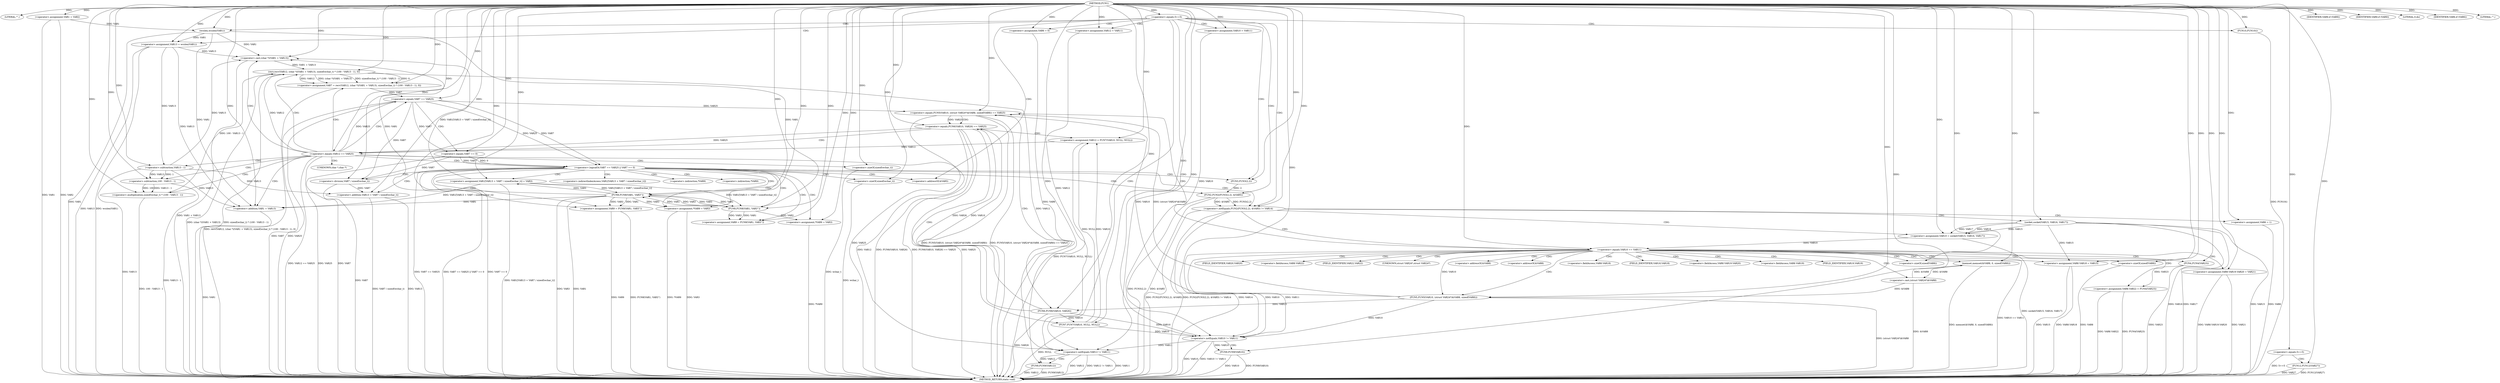digraph FUN1 {  
"1000100" [label = "(METHOD,FUN1)" ]
"1000309" [label = "(METHOD_RETURN,static void)" ]
"1000103" [label = "(LITERAL,\"\",)" ]
"1000104" [label = "(<operator>.assignment,VAR1 = VAR2)" ]
"1000108" [label = "(<operator>.equals,5==5)" ]
"1000115" [label = "(<operator>.assignment,VAR6 = 0)" ]
"1000122" [label = "(<operator>.assignment,VAR10 = VAR11)" ]
"1000126" [label = "(<operator>.assignment,VAR12 = VAR11)" ]
"1000130" [label = "(<operator>.assignment,VAR13 = wcslen(VAR1))" ]
"1000132" [label = "(wcslen,wcslen(VAR1))" ]
"1000137" [label = "(<operator>.notEquals,FUN2(FUN3(2,2), &VAR5) != VAR14)" ]
"1000138" [label = "(FUN2,FUN2(FUN3(2,2), &VAR5))" ]
"1000139" [label = "(FUN3,FUN3(2,2))" ]
"1000147" [label = "(<operator>.assignment,VAR6 = 1)" ]
"1000150" [label = "(<operator>.assignment,VAR10 = socket(VAR15, VAR16, VAR17))" ]
"1000152" [label = "(socket,socket(VAR15, VAR16, VAR17))" ]
"1000157" [label = "(<operator>.equals,VAR10 == VAR11)" ]
"1000162" [label = "(memset,memset(&VAR8, 0, sizeof(VAR8)))" ]
"1000166" [label = "(<operator>.sizeOf,sizeof(VAR8))" ]
"1000168" [label = "(<operator>.assignment,VAR8.VAR18 = VAR15)" ]
"1000173" [label = "(<operator>.assignment,VAR8.VAR19.VAR20 = VAR21)" ]
"1000180" [label = "(<operator>.assignment,VAR8.VAR22 = FUN4(VAR23))" ]
"1000184" [label = "(FUN4,FUN4(VAR23))" ]
"1000187" [label = "(<operator>.equals,FUN5(VAR10, (struct VAR24*)&VAR8, sizeof(VAR8)) == VAR25)" ]
"1000188" [label = "(FUN5,FUN5(VAR10, (struct VAR24*)&VAR8, sizeof(VAR8)))" ]
"1000190" [label = "(<operator>.cast,(struct VAR24*)&VAR8)" ]
"1000194" [label = "(<operator>.sizeOf,sizeof(VAR8))" ]
"1000200" [label = "(<operator>.equals,FUN6(VAR10, VAR26) == VAR25)" ]
"1000201" [label = "(FUN6,FUN6(VAR10, VAR26))" ]
"1000207" [label = "(<operator>.assignment,VAR12 = FUN7(VAR10, NULL, NULL))" ]
"1000209" [label = "(FUN7,FUN7(VAR10, NULL, NULL))" ]
"1000214" [label = "(<operator>.equals,VAR12 == VAR25)" ]
"1000219" [label = "(<operator>.assignment,VAR7 = recv(VAR12, (char *)(VAR1 + VAR13), sizeof(wchar_t) * (100 - VAR13 - 1), 0))" ]
"1000221" [label = "(recv,recv(VAR12, (char *)(VAR1 + VAR13), sizeof(wchar_t) * (100 - VAR13 - 1), 0))" ]
"1000223" [label = "(<operator>.cast,(char *)(VAR1 + VAR13))" ]
"1000225" [label = "(<operator>.addition,VAR1 + VAR13)" ]
"1000228" [label = "(<operator>.multiplication,sizeof(wchar_t) * (100 - VAR13 - 1))" ]
"1000229" [label = "(<operator>.sizeOf,sizeof(wchar_t))" ]
"1000231" [label = "(<operator>.subtraction,100 - VAR13 - 1)" ]
"1000233" [label = "(<operator>.subtraction,VAR13 - 1)" ]
"1000238" [label = "(<operator>.logicalOr,VAR7 == VAR25 || VAR7 == 0)" ]
"1000239" [label = "(<operator>.equals,VAR7 == VAR25)" ]
"1000242" [label = "(<operator>.equals,VAR7 == 0)" ]
"1000247" [label = "(<operator>.assignment,VAR1[VAR13 + VAR7 / sizeof(wchar_t)] = VAR3)" ]
"1000250" [label = "(<operator>.addition,VAR13 + VAR7 / sizeof(wchar_t))" ]
"1000252" [label = "(<operator>.division,VAR7 / sizeof(wchar_t))" ]
"1000254" [label = "(<operator>.sizeOf,sizeof(wchar_t))" ]
"1000257" [label = "(<operator>.assignment,VAR9 = FUN8(VAR1, VAR3''))" ]
"1000259" [label = "(FUN8,FUN8(VAR1, VAR3''))" ]
"1000263" [label = "(IDENTIFIER,VAR9,if (VAR9))" ]
"1000265" [label = "(<operator>.assignment,*VAR9 = VAR3)" ]
"1000269" [label = "(<operator>.assignment,VAR9 = FUN8(VAR1, VAR3''))" ]
"1000271" [label = "(FUN8,FUN8(VAR1, VAR3''))" ]
"1000275" [label = "(IDENTIFIER,VAR9,if (VAR9))" ]
"1000277" [label = "(<operator>.assignment,*VAR9 = VAR3)" ]
"1000281" [label = "(LITERAL,0,do)" ]
"1000283" [label = "(<operator>.notEquals,VAR10 != VAR11)" ]
"1000287" [label = "(FUN9,FUN9(VAR10))" ]
"1000290" [label = "(<operator>.notEquals,VAR12 != VAR11)" ]
"1000294" [label = "(FUN9,FUN9(VAR12))" ]
"1000297" [label = "(IDENTIFIER,VAR6,if (VAR6))" ]
"1000299" [label = "(FUN10,FUN10())" ]
"1000301" [label = "(<operator>.equals,5==5)" ]
"1000306" [label = "(LITERAL,\"\",)" ]
"1000307" [label = "(FUN12,FUN12(VAR27))" ]
"1000142" [label = "(<operator>.addressOf,&VAR5)" ]
"1000163" [label = "(<operator>.addressOf,&VAR8)" ]
"1000169" [label = "(<operator>.fieldAccess,VAR8.VAR18)" ]
"1000171" [label = "(FIELD_IDENTIFIER,VAR18,VAR18)" ]
"1000174" [label = "(<operator>.fieldAccess,VAR8.VAR19.VAR20)" ]
"1000175" [label = "(<operator>.fieldAccess,VAR8.VAR19)" ]
"1000177" [label = "(FIELD_IDENTIFIER,VAR19,VAR19)" ]
"1000178" [label = "(FIELD_IDENTIFIER,VAR20,VAR20)" ]
"1000181" [label = "(<operator>.fieldAccess,VAR8.VAR22)" ]
"1000183" [label = "(FIELD_IDENTIFIER,VAR22,VAR22)" ]
"1000191" [label = "(UNKNOWN,struct VAR24*,struct VAR24*)" ]
"1000192" [label = "(<operator>.addressOf,&VAR8)" ]
"1000224" [label = "(UNKNOWN,char *,char *)" ]
"1000248" [label = "(<operator>.indirectIndexAccess,VAR1[VAR13 + VAR7 / sizeof(wchar_t)])" ]
"1000266" [label = "(<operator>.indirection,*VAR9)" ]
"1000278" [label = "(<operator>.indirection,*VAR9)" ]
  "1000184" -> "1000309"  [ label = "DDG: VAR23"] 
  "1000147" -> "1000309"  [ label = "DDG: VAR6"] 
  "1000132" -> "1000309"  [ label = "DDG: VAR1"] 
  "1000187" -> "1000309"  [ label = "DDG: FUN5(VAR10, (struct VAR24*)&VAR8, sizeof(VAR8))"] 
  "1000247" -> "1000309"  [ label = "DDG: VAR1[VAR13 + VAR7 / sizeof(wchar_t)]"] 
  "1000290" -> "1000309"  [ label = "DDG: VAR12"] 
  "1000168" -> "1000309"  [ label = "DDG: VAR15"] 
  "1000187" -> "1000309"  [ label = "DDG: FUN5(VAR10, (struct VAR24*)&VAR8, sizeof(VAR8)) == VAR25"] 
  "1000138" -> "1000309"  [ label = "DDG: &VAR5"] 
  "1000223" -> "1000309"  [ label = "DDG: VAR1 + VAR13"] 
  "1000219" -> "1000309"  [ label = "DDG: recv(VAR12, (char *)(VAR1 + VAR13), sizeof(wchar_t) * (100 - VAR13 - 1), 0)"] 
  "1000250" -> "1000309"  [ label = "DDG: VAR13"] 
  "1000200" -> "1000309"  [ label = "DDG: FUN6(VAR10, VAR26)"] 
  "1000290" -> "1000309"  [ label = "DDG: VAR11"] 
  "1000221" -> "1000309"  [ label = "DDG: (char *)(VAR1 + VAR13)"] 
  "1000207" -> "1000309"  [ label = "DDG: FUN7(VAR10, NULL, NULL)"] 
  "1000283" -> "1000309"  [ label = "DDG: VAR10"] 
  "1000294" -> "1000309"  [ label = "DDG: FUN9(VAR12)"] 
  "1000238" -> "1000309"  [ label = "DDG: VAR7 == VAR25"] 
  "1000231" -> "1000309"  [ label = "DDG: VAR13 - 1"] 
  "1000252" -> "1000309"  [ label = "DDG: VAR7"] 
  "1000290" -> "1000309"  [ label = "DDG: VAR12 != VAR11"] 
  "1000168" -> "1000309"  [ label = "DDG: VAR8.VAR18"] 
  "1000277" -> "1000309"  [ label = "DDG: VAR3"] 
  "1000188" -> "1000309"  [ label = "DDG: (struct VAR24*)&VAR8"] 
  "1000200" -> "1000309"  [ label = "DDG: FUN6(VAR10, VAR26) == VAR25"] 
  "1000214" -> "1000309"  [ label = "DDG: VAR25"] 
  "1000157" -> "1000309"  [ label = "DDG: VAR10 == VAR11"] 
  "1000287" -> "1000309"  [ label = "DDG: FUN9(VAR10)"] 
  "1000173" -> "1000309"  [ label = "DDG: VAR21"] 
  "1000254" -> "1000309"  [ label = "DDG: wchar_t"] 
  "1000104" -> "1000309"  [ label = "DDG: VAR1"] 
  "1000225" -> "1000309"  [ label = "DDG: VAR1"] 
  "1000299" -> "1000309"  [ label = "DDG: FUN10()"] 
  "1000239" -> "1000309"  [ label = "DDG: VAR7"] 
  "1000238" -> "1000309"  [ label = "DDG: VAR7 == VAR25 || VAR7 == 0"] 
  "1000221" -> "1000309"  [ label = "DDG: sizeof(wchar_t) * (100 - VAR13 - 1)"] 
  "1000214" -> "1000309"  [ label = "DDG: VAR12 == VAR25"] 
  "1000307" -> "1000309"  [ label = "DDG: FUN12(VAR27)"] 
  "1000130" -> "1000309"  [ label = "DDG: wcslen(VAR1)"] 
  "1000138" -> "1000309"  [ label = "DDG: FUN3(2,2)"] 
  "1000194" -> "1000309"  [ label = "DDG: VAR8"] 
  "1000180" -> "1000309"  [ label = "DDG: FUN4(VAR23)"] 
  "1000150" -> "1000309"  [ label = "DDG: socket(VAR15, VAR16, VAR17)"] 
  "1000250" -> "1000309"  [ label = "DDG: VAR7 / sizeof(wchar_t)"] 
  "1000152" -> "1000309"  [ label = "DDG: VAR17"] 
  "1000137" -> "1000309"  [ label = "DDG: VAR14"] 
  "1000180" -> "1000309"  [ label = "DDG: VAR8.VAR22"] 
  "1000301" -> "1000309"  [ label = "DDG: 5==5"] 
  "1000201" -> "1000309"  [ label = "DDG: VAR26"] 
  "1000265" -> "1000309"  [ label = "DDG: *VAR9"] 
  "1000152" -> "1000309"  [ label = "DDG: VAR15"] 
  "1000228" -> "1000309"  [ label = "DDG: 100 - VAR13 - 1"] 
  "1000277" -> "1000309"  [ label = "DDG: *VAR9"] 
  "1000209" -> "1000309"  [ label = "DDG: NULL"] 
  "1000152" -> "1000309"  [ label = "DDG: VAR16"] 
  "1000294" -> "1000309"  [ label = "DDG: VAR12"] 
  "1000271" -> "1000309"  [ label = "DDG: VAR3"] 
  "1000233" -> "1000309"  [ label = "DDG: VAR13"] 
  "1000229" -> "1000309"  [ label = "DDG: wchar_t"] 
  "1000238" -> "1000309"  [ label = "DDG: VAR7 == 0"] 
  "1000287" -> "1000309"  [ label = "DDG: VAR10"] 
  "1000269" -> "1000309"  [ label = "DDG: VAR9"] 
  "1000271" -> "1000309"  [ label = "DDG: VAR1"] 
  "1000137" -> "1000309"  [ label = "DDG: FUN2(FUN3(2,2), &VAR5)"] 
  "1000307" -> "1000309"  [ label = "DDG: VAR27"] 
  "1000187" -> "1000309"  [ label = "DDG: VAR25"] 
  "1000162" -> "1000309"  [ label = "DDG: memset(&VAR8, 0, sizeof(VAR8))"] 
  "1000283" -> "1000309"  [ label = "DDG: VAR10 != VAR11"] 
  "1000239" -> "1000309"  [ label = "DDG: VAR25"] 
  "1000269" -> "1000309"  [ label = "DDG: FUN8(VAR1, VAR3'')"] 
  "1000115" -> "1000309"  [ label = "DDG: VAR6"] 
  "1000190" -> "1000309"  [ label = "DDG: &VAR8"] 
  "1000173" -> "1000309"  [ label = "DDG: VAR8.VAR19.VAR20"] 
  "1000137" -> "1000309"  [ label = "DDG: FUN2(FUN3(2,2), &VAR5) != VAR14"] 
  "1000242" -> "1000309"  [ label = "DDG: VAR7"] 
  "1000104" -> "1000309"  [ label = "DDG: VAR2"] 
  "1000130" -> "1000309"  [ label = "DDG: VAR13"] 
  "1000200" -> "1000309"  [ label = "DDG: VAR25"] 
  "1000100" -> "1000103"  [ label = "DDG: "] 
  "1000100" -> "1000104"  [ label = "DDG: "] 
  "1000100" -> "1000108"  [ label = "DDG: "] 
  "1000100" -> "1000115"  [ label = "DDG: "] 
  "1000100" -> "1000122"  [ label = "DDG: "] 
  "1000100" -> "1000126"  [ label = "DDG: "] 
  "1000132" -> "1000130"  [ label = "DDG: VAR1"] 
  "1000100" -> "1000130"  [ label = "DDG: "] 
  "1000104" -> "1000132"  [ label = "DDG: VAR1"] 
  "1000100" -> "1000132"  [ label = "DDG: "] 
  "1000138" -> "1000137"  [ label = "DDG: FUN3(2,2)"] 
  "1000138" -> "1000137"  [ label = "DDG: &VAR5"] 
  "1000139" -> "1000138"  [ label = "DDG: 2"] 
  "1000100" -> "1000139"  [ label = "DDG: "] 
  "1000100" -> "1000137"  [ label = "DDG: "] 
  "1000100" -> "1000147"  [ label = "DDG: "] 
  "1000152" -> "1000150"  [ label = "DDG: VAR15"] 
  "1000152" -> "1000150"  [ label = "DDG: VAR16"] 
  "1000152" -> "1000150"  [ label = "DDG: VAR17"] 
  "1000100" -> "1000150"  [ label = "DDG: "] 
  "1000100" -> "1000152"  [ label = "DDG: "] 
  "1000150" -> "1000157"  [ label = "DDG: VAR10"] 
  "1000100" -> "1000157"  [ label = "DDG: "] 
  "1000190" -> "1000162"  [ label = "DDG: &VAR8"] 
  "1000100" -> "1000162"  [ label = "DDG: "] 
  "1000100" -> "1000166"  [ label = "DDG: "] 
  "1000152" -> "1000168"  [ label = "DDG: VAR15"] 
  "1000100" -> "1000168"  [ label = "DDG: "] 
  "1000100" -> "1000173"  [ label = "DDG: "] 
  "1000184" -> "1000180"  [ label = "DDG: VAR23"] 
  "1000100" -> "1000184"  [ label = "DDG: "] 
  "1000188" -> "1000187"  [ label = "DDG: VAR10"] 
  "1000188" -> "1000187"  [ label = "DDG: (struct VAR24*)&VAR8"] 
  "1000157" -> "1000188"  [ label = "DDG: VAR10"] 
  "1000100" -> "1000188"  [ label = "DDG: "] 
  "1000190" -> "1000188"  [ label = "DDG: &VAR8"] 
  "1000162" -> "1000190"  [ label = "DDG: &VAR8"] 
  "1000100" -> "1000194"  [ label = "DDG: "] 
  "1000239" -> "1000187"  [ label = "DDG: VAR25"] 
  "1000100" -> "1000187"  [ label = "DDG: "] 
  "1000201" -> "1000200"  [ label = "DDG: VAR10"] 
  "1000201" -> "1000200"  [ label = "DDG: VAR26"] 
  "1000188" -> "1000201"  [ label = "DDG: VAR10"] 
  "1000100" -> "1000201"  [ label = "DDG: "] 
  "1000187" -> "1000200"  [ label = "DDG: VAR25"] 
  "1000100" -> "1000200"  [ label = "DDG: "] 
  "1000209" -> "1000207"  [ label = "DDG: VAR10"] 
  "1000209" -> "1000207"  [ label = "DDG: NULL"] 
  "1000100" -> "1000207"  [ label = "DDG: "] 
  "1000201" -> "1000209"  [ label = "DDG: VAR10"] 
  "1000100" -> "1000209"  [ label = "DDG: "] 
  "1000207" -> "1000214"  [ label = "DDG: VAR12"] 
  "1000100" -> "1000214"  [ label = "DDG: "] 
  "1000200" -> "1000214"  [ label = "DDG: VAR25"] 
  "1000221" -> "1000219"  [ label = "DDG: VAR12"] 
  "1000221" -> "1000219"  [ label = "DDG: (char *)(VAR1 + VAR13)"] 
  "1000221" -> "1000219"  [ label = "DDG: sizeof(wchar_t) * (100 - VAR13 - 1)"] 
  "1000221" -> "1000219"  [ label = "DDG: 0"] 
  "1000100" -> "1000219"  [ label = "DDG: "] 
  "1000214" -> "1000221"  [ label = "DDG: VAR12"] 
  "1000100" -> "1000221"  [ label = "DDG: "] 
  "1000223" -> "1000221"  [ label = "DDG: VAR1 + VAR13"] 
  "1000247" -> "1000223"  [ label = "DDG: VAR1[VAR13 + VAR7 / sizeof(wchar_t)]"] 
  "1000132" -> "1000223"  [ label = "DDG: VAR1"] 
  "1000271" -> "1000223"  [ label = "DDG: VAR1"] 
  "1000100" -> "1000223"  [ label = "DDG: "] 
  "1000130" -> "1000223"  [ label = "DDG: VAR13"] 
  "1000233" -> "1000223"  [ label = "DDG: VAR13"] 
  "1000247" -> "1000225"  [ label = "DDG: VAR1[VAR13 + VAR7 / sizeof(wchar_t)]"] 
  "1000132" -> "1000225"  [ label = "DDG: VAR1"] 
  "1000271" -> "1000225"  [ label = "DDG: VAR1"] 
  "1000100" -> "1000225"  [ label = "DDG: "] 
  "1000130" -> "1000225"  [ label = "DDG: VAR13"] 
  "1000233" -> "1000225"  [ label = "DDG: VAR13"] 
  "1000228" -> "1000221"  [ label = "DDG: 100 - VAR13 - 1"] 
  "1000100" -> "1000228"  [ label = "DDG: "] 
  "1000100" -> "1000229"  [ label = "DDG: "] 
  "1000231" -> "1000228"  [ label = "DDG: 100"] 
  "1000231" -> "1000228"  [ label = "DDG: VAR13 - 1"] 
  "1000100" -> "1000231"  [ label = "DDG: "] 
  "1000233" -> "1000231"  [ label = "DDG: VAR13"] 
  "1000233" -> "1000231"  [ label = "DDG: 1"] 
  "1000100" -> "1000233"  [ label = "DDG: "] 
  "1000130" -> "1000233"  [ label = "DDG: VAR13"] 
  "1000239" -> "1000238"  [ label = "DDG: VAR7"] 
  "1000239" -> "1000238"  [ label = "DDG: VAR25"] 
  "1000219" -> "1000239"  [ label = "DDG: VAR7"] 
  "1000100" -> "1000239"  [ label = "DDG: "] 
  "1000214" -> "1000239"  [ label = "DDG: VAR25"] 
  "1000242" -> "1000238"  [ label = "DDG: VAR7"] 
  "1000242" -> "1000238"  [ label = "DDG: 0"] 
  "1000239" -> "1000242"  [ label = "DDG: VAR7"] 
  "1000100" -> "1000242"  [ label = "DDG: "] 
  "1000271" -> "1000247"  [ label = "DDG: VAR3"] 
  "1000100" -> "1000247"  [ label = "DDG: "] 
  "1000233" -> "1000250"  [ label = "DDG: VAR13"] 
  "1000100" -> "1000250"  [ label = "DDG: "] 
  "1000252" -> "1000250"  [ label = "DDG: VAR7"] 
  "1000239" -> "1000252"  [ label = "DDG: VAR7"] 
  "1000242" -> "1000252"  [ label = "DDG: VAR7"] 
  "1000100" -> "1000252"  [ label = "DDG: "] 
  "1000100" -> "1000254"  [ label = "DDG: "] 
  "1000259" -> "1000257"  [ label = "DDG: VAR1"] 
  "1000259" -> "1000257"  [ label = "DDG: VAR3"] 
  "1000100" -> "1000257"  [ label = "DDG: "] 
  "1000247" -> "1000259"  [ label = "DDG: VAR1[VAR13 + VAR7 / sizeof(wchar_t)]"] 
  "1000100" -> "1000259"  [ label = "DDG: "] 
  "1000132" -> "1000259"  [ label = "DDG: VAR1"] 
  "1000271" -> "1000259"  [ label = "DDG: VAR1"] 
  "1000271" -> "1000259"  [ label = "DDG: VAR3"] 
  "1000100" -> "1000263"  [ label = "DDG: "] 
  "1000259" -> "1000265"  [ label = "DDG: VAR3"] 
  "1000100" -> "1000265"  [ label = "DDG: "] 
  "1000271" -> "1000269"  [ label = "DDG: VAR1"] 
  "1000271" -> "1000269"  [ label = "DDG: VAR3"] 
  "1000100" -> "1000269"  [ label = "DDG: "] 
  "1000247" -> "1000271"  [ label = "DDG: VAR1[VAR13 + VAR7 / sizeof(wchar_t)]"] 
  "1000259" -> "1000271"  [ label = "DDG: VAR1"] 
  "1000100" -> "1000271"  [ label = "DDG: "] 
  "1000259" -> "1000271"  [ label = "DDG: VAR3"] 
  "1000100" -> "1000275"  [ label = "DDG: "] 
  "1000271" -> "1000277"  [ label = "DDG: VAR3"] 
  "1000100" -> "1000277"  [ label = "DDG: "] 
  "1000100" -> "1000281"  [ label = "DDG: "] 
  "1000209" -> "1000283"  [ label = "DDG: VAR10"] 
  "1000188" -> "1000283"  [ label = "DDG: VAR10"] 
  "1000122" -> "1000283"  [ label = "DDG: VAR10"] 
  "1000157" -> "1000283"  [ label = "DDG: VAR10"] 
  "1000201" -> "1000283"  [ label = "DDG: VAR10"] 
  "1000100" -> "1000283"  [ label = "DDG: "] 
  "1000157" -> "1000283"  [ label = "DDG: VAR11"] 
  "1000283" -> "1000287"  [ label = "DDG: VAR10"] 
  "1000100" -> "1000287"  [ label = "DDG: "] 
  "1000221" -> "1000290"  [ label = "DDG: VAR12"] 
  "1000126" -> "1000290"  [ label = "DDG: VAR12"] 
  "1000214" -> "1000290"  [ label = "DDG: VAR12"] 
  "1000100" -> "1000290"  [ label = "DDG: "] 
  "1000283" -> "1000290"  [ label = "DDG: VAR11"] 
  "1000290" -> "1000294"  [ label = "DDG: VAR12"] 
  "1000100" -> "1000294"  [ label = "DDG: "] 
  "1000100" -> "1000297"  [ label = "DDG: "] 
  "1000100" -> "1000299"  [ label = "DDG: "] 
  "1000100" -> "1000301"  [ label = "DDG: "] 
  "1000100" -> "1000306"  [ label = "DDG: "] 
  "1000100" -> "1000307"  [ label = "DDG: "] 
  "1000108" -> "1000142"  [ label = "CDG: "] 
  "1000108" -> "1000139"  [ label = "CDG: "] 
  "1000108" -> "1000122"  [ label = "CDG: "] 
  "1000108" -> "1000126"  [ label = "CDG: "] 
  "1000108" -> "1000132"  [ label = "CDG: "] 
  "1000108" -> "1000130"  [ label = "CDG: "] 
  "1000108" -> "1000138"  [ label = "CDG: "] 
  "1000108" -> "1000290"  [ label = "CDG: "] 
  "1000108" -> "1000283"  [ label = "CDG: "] 
  "1000108" -> "1000137"  [ label = "CDG: "] 
  "1000108" -> "1000115"  [ label = "CDG: "] 
  "1000108" -> "1000299"  [ label = "CDG: "] 
  "1000137" -> "1000150"  [ label = "CDG: "] 
  "1000137" -> "1000157"  [ label = "CDG: "] 
  "1000137" -> "1000152"  [ label = "CDG: "] 
  "1000137" -> "1000147"  [ label = "CDG: "] 
  "1000157" -> "1000174"  [ label = "CDG: "] 
  "1000157" -> "1000191"  [ label = "CDG: "] 
  "1000157" -> "1000166"  [ label = "CDG: "] 
  "1000157" -> "1000180"  [ label = "CDG: "] 
  "1000157" -> "1000183"  [ label = "CDG: "] 
  "1000157" -> "1000188"  [ label = "CDG: "] 
  "1000157" -> "1000190"  [ label = "CDG: "] 
  "1000157" -> "1000175"  [ label = "CDG: "] 
  "1000157" -> "1000194"  [ label = "CDG: "] 
  "1000157" -> "1000192"  [ label = "CDG: "] 
  "1000157" -> "1000187"  [ label = "CDG: "] 
  "1000157" -> "1000169"  [ label = "CDG: "] 
  "1000157" -> "1000163"  [ label = "CDG: "] 
  "1000157" -> "1000168"  [ label = "CDG: "] 
  "1000157" -> "1000178"  [ label = "CDG: "] 
  "1000157" -> "1000173"  [ label = "CDG: "] 
  "1000157" -> "1000171"  [ label = "CDG: "] 
  "1000157" -> "1000184"  [ label = "CDG: "] 
  "1000157" -> "1000177"  [ label = "CDG: "] 
  "1000157" -> "1000162"  [ label = "CDG: "] 
  "1000157" -> "1000181"  [ label = "CDG: "] 
  "1000187" -> "1000200"  [ label = "CDG: "] 
  "1000187" -> "1000201"  [ label = "CDG: "] 
  "1000200" -> "1000214"  [ label = "CDG: "] 
  "1000200" -> "1000207"  [ label = "CDG: "] 
  "1000200" -> "1000209"  [ label = "CDG: "] 
  "1000214" -> "1000238"  [ label = "CDG: "] 
  "1000214" -> "1000221"  [ label = "CDG: "] 
  "1000214" -> "1000233"  [ label = "CDG: "] 
  "1000214" -> "1000219"  [ label = "CDG: "] 
  "1000214" -> "1000224"  [ label = "CDG: "] 
  "1000214" -> "1000239"  [ label = "CDG: "] 
  "1000214" -> "1000229"  [ label = "CDG: "] 
  "1000214" -> "1000225"  [ label = "CDG: "] 
  "1000214" -> "1000231"  [ label = "CDG: "] 
  "1000214" -> "1000223"  [ label = "CDG: "] 
  "1000214" -> "1000228"  [ label = "CDG: "] 
  "1000238" -> "1000259"  [ label = "CDG: "] 
  "1000238" -> "1000269"  [ label = "CDG: "] 
  "1000238" -> "1000254"  [ label = "CDG: "] 
  "1000238" -> "1000250"  [ label = "CDG: "] 
  "1000238" -> "1000248"  [ label = "CDG: "] 
  "1000238" -> "1000247"  [ label = "CDG: "] 
  "1000238" -> "1000271"  [ label = "CDG: "] 
  "1000238" -> "1000252"  [ label = "CDG: "] 
  "1000238" -> "1000257"  [ label = "CDG: "] 
  "1000238" -> "1000142"  [ label = "CDG: "] 
  "1000238" -> "1000139"  [ label = "CDG: "] 
  "1000238" -> "1000138"  [ label = "CDG: "] 
  "1000238" -> "1000137"  [ label = "CDG: "] 
  "1000238" -> "1000265"  [ label = "CDG: "] 
  "1000238" -> "1000266"  [ label = "CDG: "] 
  "1000238" -> "1000277"  [ label = "CDG: "] 
  "1000238" -> "1000278"  [ label = "CDG: "] 
  "1000239" -> "1000242"  [ label = "CDG: "] 
  "1000283" -> "1000287"  [ label = "CDG: "] 
  "1000290" -> "1000294"  [ label = "CDG: "] 
  "1000301" -> "1000307"  [ label = "CDG: "] 
}
